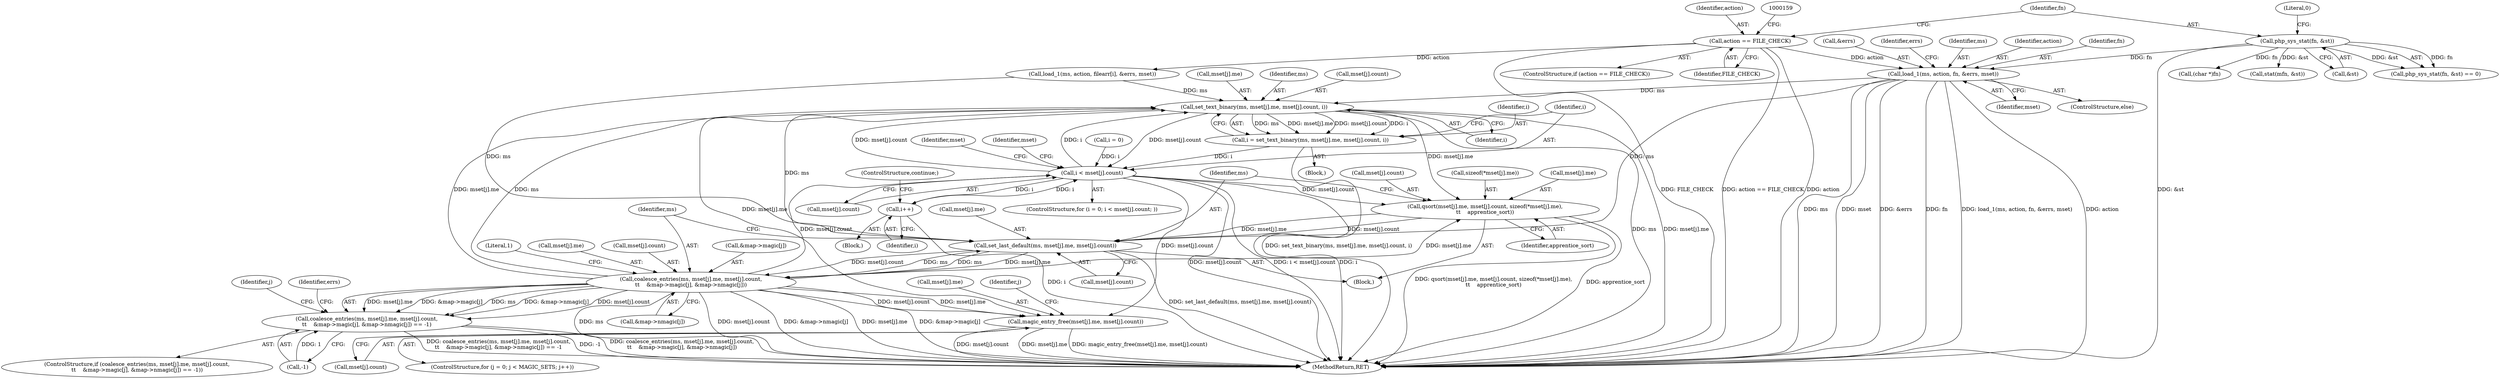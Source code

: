 digraph "0_php_a72cd07f2983dc43a6bb35209dc4687852e53c09@pointer" {
"1000331" [label="(Call,load_1(ms, action, fn, &errs, mset))"];
"1000155" [label="(Call,action == FILE_CHECK)"];
"1000167" [label="(Call,php_sys_stat(fn, &st))"];
"1000383" [label="(Call,set_text_binary(ms, mset[j].me, mset[j].count, i))"];
"1000355" [label="(Call,i < mset[j].count)"];
"1000378" [label="(Call,i++)"];
"1000396" [label="(Call,qsort(mset[j].me, mset[j].count, sizeof(*mset[j].me),\n\t\t    apprentice_sort))"];
"1000415" [label="(Call,set_last_default(ms, mset[j].me, mset[j].count))"];
"1000429" [label="(Call,coalesce_entries(ms, mset[j].me, mset[j].count,\n\t\t    &map->magic[j], &map->nmagic[j]))"];
"1000428" [label="(Call,coalesce_entries(ms, mset[j].me, mset[j].count,\n\t\t    &map->magic[j], &map->nmagic[j]) == -1)"];
"1000469" [label="(Call,magic_entry_free(mset[j].me, mset[j].count))"];
"1000381" [label="(Call,i = set_text_binary(ms, mset[j].me, mset[j].count, i))"];
"1000331" [label="(Call,load_1(ms, action, fn, &errs, mset))"];
"1000155" [label="(Call,action == FILE_CHECK)"];
"1000154" [label="(ControlStructure,if (action == FILE_CHECK))"];
"1000350" [label="(Block,)"];
"1000416" [label="(Identifier,ms)"];
"1000333" [label="(Identifier,action)"];
"1000475" [label="(Call,mset[j].count)"];
"1000441" [label="(Call,&map->magic[j])"];
"1000384" [label="(Identifier,ms)"];
"1000379" [label="(Identifier,i)"];
"1000454" [label="(Literal,1)"];
"1000334" [label="(Identifier,fn)"];
"1000169" [label="(Call,&st)"];
"1000407" [label="(Call,sizeof(*mset[j].me))"];
"1000362" [label="(Block,)"];
"1000315" [label="(Call,load_1(ms, action, filearr[i], &errs, mset))"];
"1000166" [label="(Call,php_sys_stat(fn, &st) == 0)"];
"1000356" [label="(Identifier,i)"];
"1000469" [label="(Call,magic_entry_free(mset[j].me, mset[j].count))"];
"1000380" [label="(ControlStructure,continue;)"];
"1000430" [label="(Identifier,ms)"];
"1000431" [label="(Call,mset[j].me)"];
"1000377" [label="(Block,)"];
"1000428" [label="(Call,coalesce_entries(ms, mset[j].me, mset[j].count,\n\t\t    &map->magic[j], &map->nmagic[j]) == -1)"];
"1000378" [label="(Call,i++)"];
"1000417" [label="(Call,mset[j].me)"];
"1000427" [label="(ControlStructure,if (coalesce_entries(ms, mset[j].me, mset[j].count,\n\t\t    &map->magic[j], &map->nmagic[j]) == -1))"];
"1000352" [label="(Call,i = 0)"];
"1000390" [label="(Call,mset[j].count)"];
"1000355" [label="(Call,i < mset[j].count)"];
"1000385" [label="(Call,mset[j].me)"];
"1000468" [label="(Identifier,j)"];
"1000414" [label="(Identifier,apprentice_sort)"];
"1000171" [label="(Literal,0)"];
"1000447" [label="(Call,&map->nmagic[j])"];
"1000382" [label="(Identifier,i)"];
"1000415" [label="(Call,set_last_default(ms, mset[j].me, mset[j].count))"];
"1000370" [label="(Identifier,mset)"];
"1000156" [label="(Identifier,action)"];
"1000511" [label="(MethodReturn,RET)"];
"1000157" [label="(Identifier,FILE_CHECK)"];
"1000436" [label="(Call,mset[j].count)"];
"1000349" [label="(Identifier,j)"];
"1000335" [label="(Call,&errs)"];
"1000182" [label="(Call,(char *)fn)"];
"1000399" [label="(Identifier,mset)"];
"1000167" [label="(Call,php_sys_stat(fn, &st))"];
"1000397" [label="(Call,mset[j].me)"];
"1000470" [label="(Call,mset[j].me)"];
"1000337" [label="(Identifier,mset)"];
"1000339" [label="(Identifier,errs)"];
"1000332" [label="(Identifier,ms)"];
"1000429" [label="(Call,coalesce_entries(ms, mset[j].me, mset[j].count,\n\t\t    &map->magic[j], &map->nmagic[j]))"];
"1000396" [label="(Call,qsort(mset[j].me, mset[j].count, sizeof(*mset[j].me),\n\t\t    apprentice_sort))"];
"1000357" [label="(Call,mset[j].count)"];
"1000330" [label="(ControlStructure,else)"];
"1000234" [label="(Call,stat(mfn, &st))"];
"1000453" [label="(Call,-1)"];
"1000168" [label="(Identifier,fn)"];
"1000402" [label="(Call,mset[j].count)"];
"1000351" [label="(ControlStructure,for (i = 0; i < mset[j].count; ))"];
"1000457" [label="(Identifier,errs)"];
"1000422" [label="(Call,mset[j].count)"];
"1000381" [label="(Call,i = set_text_binary(ms, mset[j].me, mset[j].count, i))"];
"1000460" [label="(ControlStructure,for (j = 0; j < MAGIC_SETS; j++))"];
"1000395" [label="(Identifier,i)"];
"1000383" [label="(Call,set_text_binary(ms, mset[j].me, mset[j].count, i))"];
"1000331" -> "1000330"  [label="AST: "];
"1000331" -> "1000337"  [label="CFG: "];
"1000332" -> "1000331"  [label="AST: "];
"1000333" -> "1000331"  [label="AST: "];
"1000334" -> "1000331"  [label="AST: "];
"1000335" -> "1000331"  [label="AST: "];
"1000337" -> "1000331"  [label="AST: "];
"1000339" -> "1000331"  [label="CFG: "];
"1000331" -> "1000511"  [label="DDG: fn"];
"1000331" -> "1000511"  [label="DDG: load_1(ms, action, fn, &errs, mset)"];
"1000331" -> "1000511"  [label="DDG: action"];
"1000331" -> "1000511"  [label="DDG: ms"];
"1000331" -> "1000511"  [label="DDG: mset"];
"1000331" -> "1000511"  [label="DDG: &errs"];
"1000155" -> "1000331"  [label="DDG: action"];
"1000167" -> "1000331"  [label="DDG: fn"];
"1000331" -> "1000383"  [label="DDG: ms"];
"1000331" -> "1000415"  [label="DDG: ms"];
"1000155" -> "1000154"  [label="AST: "];
"1000155" -> "1000157"  [label="CFG: "];
"1000156" -> "1000155"  [label="AST: "];
"1000157" -> "1000155"  [label="AST: "];
"1000159" -> "1000155"  [label="CFG: "];
"1000168" -> "1000155"  [label="CFG: "];
"1000155" -> "1000511"  [label="DDG: FILE_CHECK"];
"1000155" -> "1000511"  [label="DDG: action == FILE_CHECK"];
"1000155" -> "1000511"  [label="DDG: action"];
"1000155" -> "1000315"  [label="DDG: action"];
"1000167" -> "1000166"  [label="AST: "];
"1000167" -> "1000169"  [label="CFG: "];
"1000168" -> "1000167"  [label="AST: "];
"1000169" -> "1000167"  [label="AST: "];
"1000171" -> "1000167"  [label="CFG: "];
"1000167" -> "1000511"  [label="DDG: &st"];
"1000167" -> "1000166"  [label="DDG: fn"];
"1000167" -> "1000166"  [label="DDG: &st"];
"1000167" -> "1000182"  [label="DDG: fn"];
"1000167" -> "1000234"  [label="DDG: &st"];
"1000383" -> "1000381"  [label="AST: "];
"1000383" -> "1000395"  [label="CFG: "];
"1000384" -> "1000383"  [label="AST: "];
"1000385" -> "1000383"  [label="AST: "];
"1000390" -> "1000383"  [label="AST: "];
"1000395" -> "1000383"  [label="AST: "];
"1000381" -> "1000383"  [label="CFG: "];
"1000383" -> "1000511"  [label="DDG: ms"];
"1000383" -> "1000511"  [label="DDG: mset[j].me"];
"1000383" -> "1000355"  [label="DDG: mset[j].count"];
"1000383" -> "1000381"  [label="DDG: ms"];
"1000383" -> "1000381"  [label="DDG: mset[j].me"];
"1000383" -> "1000381"  [label="DDG: mset[j].count"];
"1000383" -> "1000381"  [label="DDG: i"];
"1000315" -> "1000383"  [label="DDG: ms"];
"1000429" -> "1000383"  [label="DDG: ms"];
"1000429" -> "1000383"  [label="DDG: mset[j].me"];
"1000355" -> "1000383"  [label="DDG: mset[j].count"];
"1000355" -> "1000383"  [label="DDG: i"];
"1000383" -> "1000396"  [label="DDG: mset[j].me"];
"1000383" -> "1000415"  [label="DDG: ms"];
"1000383" -> "1000469"  [label="DDG: mset[j].me"];
"1000355" -> "1000351"  [label="AST: "];
"1000355" -> "1000357"  [label="CFG: "];
"1000356" -> "1000355"  [label="AST: "];
"1000357" -> "1000355"  [label="AST: "];
"1000370" -> "1000355"  [label="CFG: "];
"1000399" -> "1000355"  [label="CFG: "];
"1000355" -> "1000511"  [label="DDG: i"];
"1000355" -> "1000511"  [label="DDG: mset[j].count"];
"1000355" -> "1000511"  [label="DDG: i < mset[j].count"];
"1000352" -> "1000355"  [label="DDG: i"];
"1000378" -> "1000355"  [label="DDG: i"];
"1000381" -> "1000355"  [label="DDG: i"];
"1000429" -> "1000355"  [label="DDG: mset[j].count"];
"1000355" -> "1000378"  [label="DDG: i"];
"1000355" -> "1000396"  [label="DDG: mset[j].count"];
"1000355" -> "1000469"  [label="DDG: mset[j].count"];
"1000378" -> "1000377"  [label="AST: "];
"1000378" -> "1000379"  [label="CFG: "];
"1000379" -> "1000378"  [label="AST: "];
"1000380" -> "1000378"  [label="CFG: "];
"1000378" -> "1000511"  [label="DDG: i"];
"1000396" -> "1000350"  [label="AST: "];
"1000396" -> "1000414"  [label="CFG: "];
"1000397" -> "1000396"  [label="AST: "];
"1000402" -> "1000396"  [label="AST: "];
"1000407" -> "1000396"  [label="AST: "];
"1000414" -> "1000396"  [label="AST: "];
"1000416" -> "1000396"  [label="CFG: "];
"1000396" -> "1000511"  [label="DDG: qsort(mset[j].me, mset[j].count, sizeof(*mset[j].me),\n\t\t    apprentice_sort)"];
"1000396" -> "1000511"  [label="DDG: apprentice_sort"];
"1000429" -> "1000396"  [label="DDG: mset[j].me"];
"1000396" -> "1000415"  [label="DDG: mset[j].me"];
"1000396" -> "1000415"  [label="DDG: mset[j].count"];
"1000415" -> "1000350"  [label="AST: "];
"1000415" -> "1000422"  [label="CFG: "];
"1000416" -> "1000415"  [label="AST: "];
"1000417" -> "1000415"  [label="AST: "];
"1000422" -> "1000415"  [label="AST: "];
"1000430" -> "1000415"  [label="CFG: "];
"1000415" -> "1000511"  [label="DDG: set_last_default(ms, mset[j].me, mset[j].count)"];
"1000315" -> "1000415"  [label="DDG: ms"];
"1000429" -> "1000415"  [label="DDG: ms"];
"1000415" -> "1000429"  [label="DDG: ms"];
"1000415" -> "1000429"  [label="DDG: mset[j].me"];
"1000415" -> "1000429"  [label="DDG: mset[j].count"];
"1000429" -> "1000428"  [label="AST: "];
"1000429" -> "1000447"  [label="CFG: "];
"1000430" -> "1000429"  [label="AST: "];
"1000431" -> "1000429"  [label="AST: "];
"1000436" -> "1000429"  [label="AST: "];
"1000441" -> "1000429"  [label="AST: "];
"1000447" -> "1000429"  [label="AST: "];
"1000454" -> "1000429"  [label="CFG: "];
"1000429" -> "1000511"  [label="DDG: mset[j].count"];
"1000429" -> "1000511"  [label="DDG: &map->nmagic[j]"];
"1000429" -> "1000511"  [label="DDG: mset[j].me"];
"1000429" -> "1000511"  [label="DDG: &map->magic[j]"];
"1000429" -> "1000511"  [label="DDG: ms"];
"1000429" -> "1000428"  [label="DDG: mset[j].me"];
"1000429" -> "1000428"  [label="DDG: &map->magic[j]"];
"1000429" -> "1000428"  [label="DDG: ms"];
"1000429" -> "1000428"  [label="DDG: &map->nmagic[j]"];
"1000429" -> "1000428"  [label="DDG: mset[j].count"];
"1000429" -> "1000469"  [label="DDG: mset[j].me"];
"1000429" -> "1000469"  [label="DDG: mset[j].count"];
"1000428" -> "1000427"  [label="AST: "];
"1000428" -> "1000453"  [label="CFG: "];
"1000453" -> "1000428"  [label="AST: "];
"1000457" -> "1000428"  [label="CFG: "];
"1000349" -> "1000428"  [label="CFG: "];
"1000428" -> "1000511"  [label="DDG: coalesce_entries(ms, mset[j].me, mset[j].count,\n\t\t    &map->magic[j], &map->nmagic[j]) == -1"];
"1000428" -> "1000511"  [label="DDG: -1"];
"1000428" -> "1000511"  [label="DDG: coalesce_entries(ms, mset[j].me, mset[j].count,\n\t\t    &map->magic[j], &map->nmagic[j])"];
"1000453" -> "1000428"  [label="DDG: 1"];
"1000469" -> "1000460"  [label="AST: "];
"1000469" -> "1000475"  [label="CFG: "];
"1000470" -> "1000469"  [label="AST: "];
"1000475" -> "1000469"  [label="AST: "];
"1000468" -> "1000469"  [label="CFG: "];
"1000469" -> "1000511"  [label="DDG: magic_entry_free(mset[j].me, mset[j].count)"];
"1000469" -> "1000511"  [label="DDG: mset[j].count"];
"1000469" -> "1000511"  [label="DDG: mset[j].me"];
"1000381" -> "1000362"  [label="AST: "];
"1000382" -> "1000381"  [label="AST: "];
"1000356" -> "1000381"  [label="CFG: "];
"1000381" -> "1000511"  [label="DDG: set_text_binary(ms, mset[j].me, mset[j].count, i)"];
}
